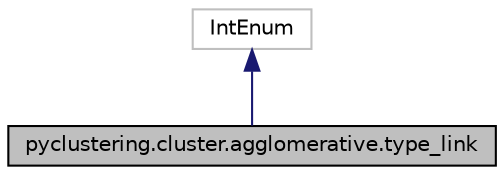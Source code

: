 digraph "pyclustering.cluster.agglomerative.type_link"
{
 // INTERACTIVE_SVG=YES
 // LATEX_PDF_SIZE
  edge [fontname="Helvetica",fontsize="10",labelfontname="Helvetica",labelfontsize="10"];
  node [fontname="Helvetica",fontsize="10",shape=record];
  Node1 [label="pyclustering.cluster.agglomerative.type_link",height=0.2,width=0.4,color="black", fillcolor="grey75", style="filled", fontcolor="black",tooltip="Enumerator of types of link between clusters."];
  Node2 -> Node1 [dir="back",color="midnightblue",fontsize="10",style="solid",fontname="Helvetica"];
  Node2 [label="IntEnum",height=0.2,width=0.4,color="grey75", fillcolor="white", style="filled",tooltip=" "];
}
